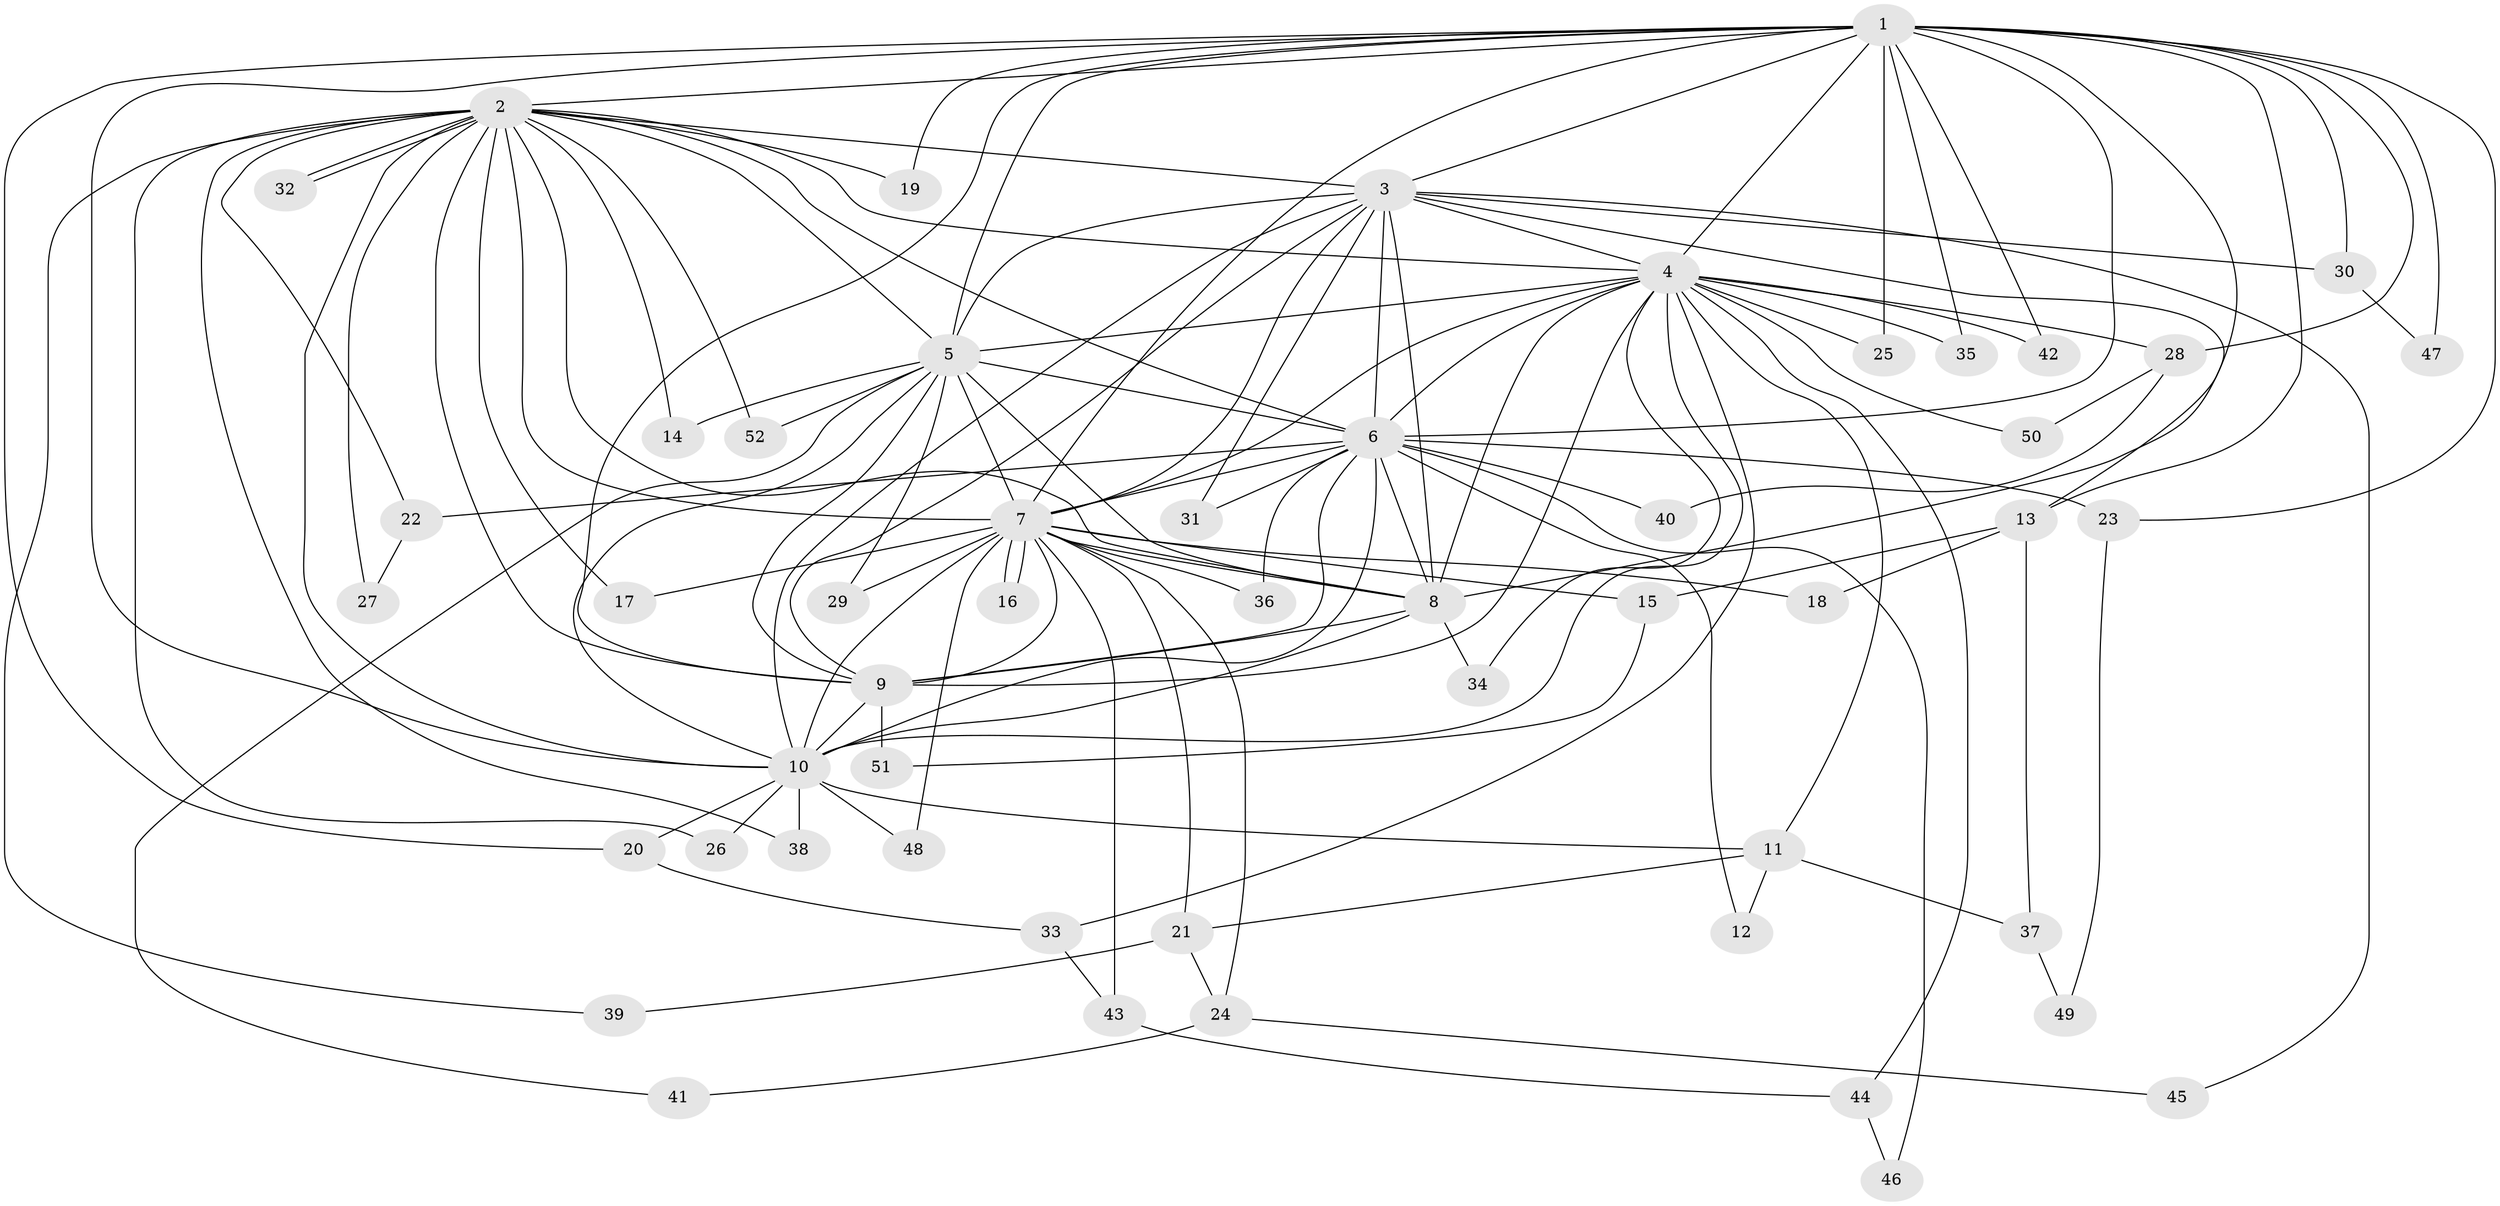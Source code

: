 // Generated by graph-tools (version 1.1) at 2025/25/03/09/25 03:25:44]
// undirected, 52 vertices, 129 edges
graph export_dot {
graph [start="1"]
  node [color=gray90,style=filled];
  1;
  2;
  3;
  4;
  5;
  6;
  7;
  8;
  9;
  10;
  11;
  12;
  13;
  14;
  15;
  16;
  17;
  18;
  19;
  20;
  21;
  22;
  23;
  24;
  25;
  26;
  27;
  28;
  29;
  30;
  31;
  32;
  33;
  34;
  35;
  36;
  37;
  38;
  39;
  40;
  41;
  42;
  43;
  44;
  45;
  46;
  47;
  48;
  49;
  50;
  51;
  52;
  1 -- 2;
  1 -- 3;
  1 -- 4;
  1 -- 5;
  1 -- 6;
  1 -- 7;
  1 -- 8;
  1 -- 9;
  1 -- 10;
  1 -- 13;
  1 -- 19;
  1 -- 20;
  1 -- 23;
  1 -- 25;
  1 -- 28;
  1 -- 30;
  1 -- 35;
  1 -- 42;
  1 -- 47;
  2 -- 3;
  2 -- 4;
  2 -- 5;
  2 -- 6;
  2 -- 7;
  2 -- 8;
  2 -- 9;
  2 -- 10;
  2 -- 14;
  2 -- 17;
  2 -- 19;
  2 -- 22;
  2 -- 26;
  2 -- 27;
  2 -- 32;
  2 -- 32;
  2 -- 38;
  2 -- 39;
  2 -- 52;
  3 -- 4;
  3 -- 5;
  3 -- 6;
  3 -- 7;
  3 -- 8;
  3 -- 9;
  3 -- 10;
  3 -- 13;
  3 -- 30;
  3 -- 31;
  3 -- 45;
  4 -- 5;
  4 -- 6;
  4 -- 7;
  4 -- 8;
  4 -- 9;
  4 -- 10;
  4 -- 11;
  4 -- 25;
  4 -- 28;
  4 -- 33;
  4 -- 34;
  4 -- 35;
  4 -- 42;
  4 -- 44;
  4 -- 50;
  5 -- 6;
  5 -- 7;
  5 -- 8;
  5 -- 9;
  5 -- 10;
  5 -- 14;
  5 -- 29;
  5 -- 41;
  5 -- 52;
  6 -- 7;
  6 -- 8;
  6 -- 9;
  6 -- 10;
  6 -- 12;
  6 -- 22;
  6 -- 23;
  6 -- 31;
  6 -- 36;
  6 -- 40;
  6 -- 46;
  7 -- 8;
  7 -- 9;
  7 -- 10;
  7 -- 15;
  7 -- 16;
  7 -- 16;
  7 -- 17;
  7 -- 18;
  7 -- 21;
  7 -- 24;
  7 -- 29;
  7 -- 36;
  7 -- 43;
  7 -- 48;
  8 -- 9;
  8 -- 10;
  8 -- 34;
  9 -- 10;
  9 -- 51;
  10 -- 11;
  10 -- 20;
  10 -- 26;
  10 -- 38;
  10 -- 48;
  11 -- 12;
  11 -- 21;
  11 -- 37;
  13 -- 15;
  13 -- 18;
  13 -- 37;
  15 -- 51;
  20 -- 33;
  21 -- 24;
  21 -- 39;
  22 -- 27;
  23 -- 49;
  24 -- 41;
  24 -- 45;
  28 -- 40;
  28 -- 50;
  30 -- 47;
  33 -- 43;
  37 -- 49;
  43 -- 44;
  44 -- 46;
}
